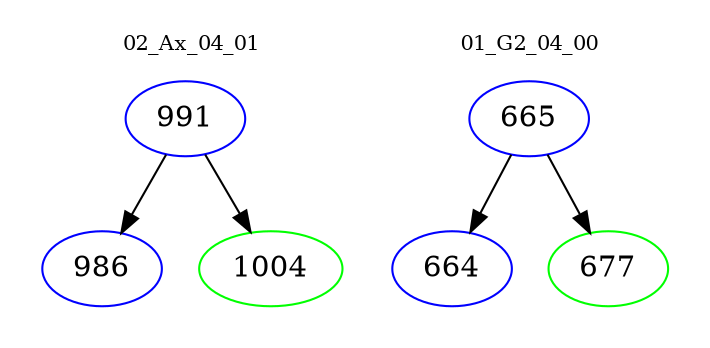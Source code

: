 digraph{
subgraph cluster_0 {
color = white
label = "02_Ax_04_01";
fontsize=10;
T0_991 [label="991", color="blue"]
T0_991 -> T0_986 [color="black"]
T0_986 [label="986", color="blue"]
T0_991 -> T0_1004 [color="black"]
T0_1004 [label="1004", color="green"]
}
subgraph cluster_1 {
color = white
label = "01_G2_04_00";
fontsize=10;
T1_665 [label="665", color="blue"]
T1_665 -> T1_664 [color="black"]
T1_664 [label="664", color="blue"]
T1_665 -> T1_677 [color="black"]
T1_677 [label="677", color="green"]
}
}
